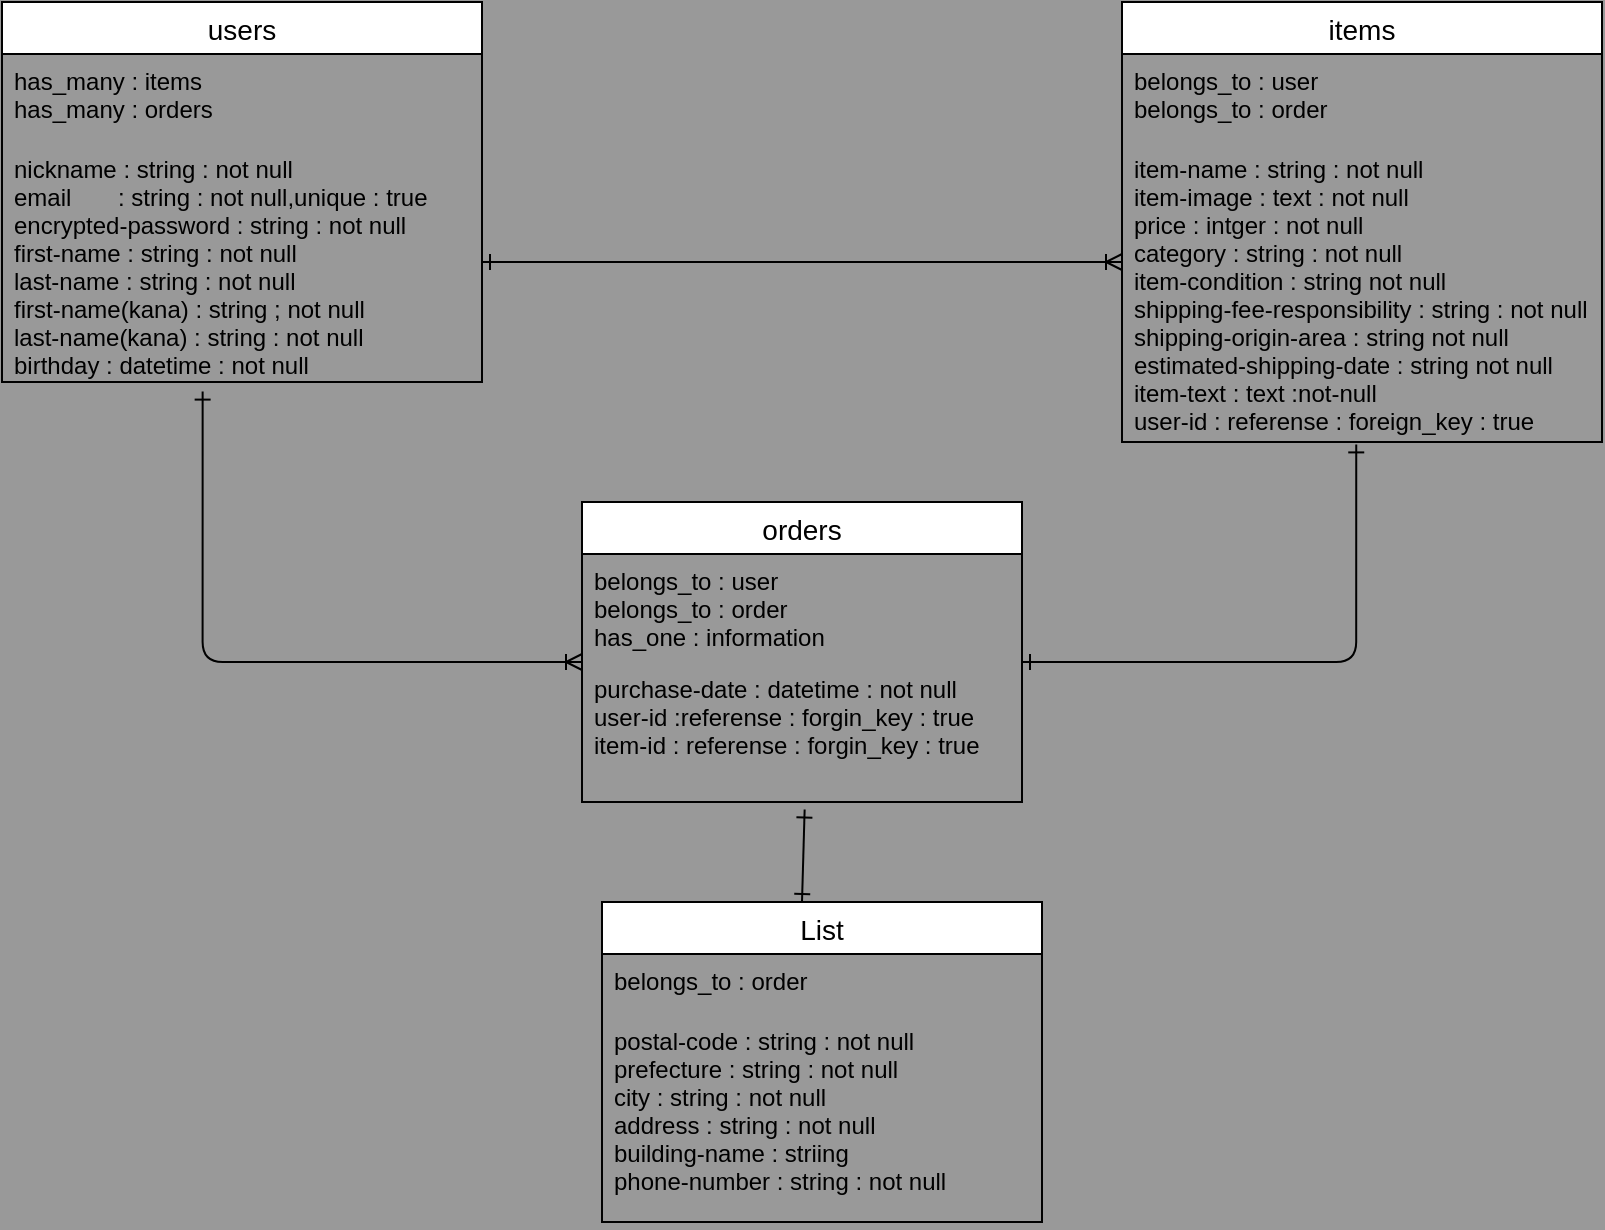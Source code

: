 <mxfile>
    <diagram id="CkgioDQbb29iAAsbqndI" name="ページ1">
        <mxGraphModel dx="269" dy="571" grid="1" gridSize="10" guides="1" tooltips="1" connect="1" arrows="1" fold="1" page="1" pageScale="1" pageWidth="827" pageHeight="1169" background="#999999" math="0" shadow="0">
            <root>
                <mxCell id="0"/>
                <mxCell id="1" parent="0"/>
                <mxCell id="9" value="" style="edgeStyle=entityRelationEdgeStyle;fontSize=12;html=1;endArrow=ERoneToMany;startArrow=ERone;exitX=1;exitY=0.5;exitDx=0;exitDy=0;rounded=0;startFill=0;" parent="1" edge="1">
                    <mxGeometry width="100" height="100" relative="1" as="geometry">
                        <mxPoint x="280" y="160" as="sourcePoint"/>
                        <mxPoint x="600" y="160" as="targetPoint"/>
                    </mxGeometry>
                </mxCell>
                <mxCell id="18" value="" style="endArrow=ERone;html=1;rounded=0;targetPerimeterSpacing=6;exitX=0.506;exitY=1.054;exitDx=0;exitDy=0;entryX=0.5;entryY=0;entryDx=0;entryDy=0;startArrow=ERone;startFill=0;endFill=0;exitPerimeter=0;" parent="1" edge="1" source="46">
                    <mxGeometry relative="1" as="geometry">
                        <mxPoint x="440" y="400" as="sourcePoint"/>
                        <mxPoint x="440" y="480" as="targetPoint"/>
                    </mxGeometry>
                </mxCell>
                <mxCell id="44" value="orders" style="swimlane;fontStyle=0;childLayout=stackLayout;horizontal=1;startSize=26;horizontalStack=0;resizeParent=1;resizeParentMax=0;resizeLast=0;collapsible=1;marginBottom=0;align=center;fontSize=14;" parent="1" vertex="1">
                    <mxGeometry x="330" y="280" width="220" height="150" as="geometry"/>
                </mxCell>
                <mxCell id="45" value="belongs_to : user&#10;belongs_to : order&#10;has_one : information" style="text;strokeColor=none;fillColor=none;spacingLeft=4;spacingRight=4;overflow=hidden;rotatable=0;points=[[0,0.5],[1,0.5]];portConstraint=eastwest;fontSize=12;" parent="44" vertex="1">
                    <mxGeometry y="26" width="220" height="54" as="geometry"/>
                </mxCell>
                <mxCell id="46" value="purchase-date : datetime : not null&#10;user-id :referense : forgin_key : true&#10;item-id : referense : forgin_key : true" style="text;strokeColor=none;fillColor=none;spacingLeft=4;spacingRight=4;overflow=hidden;rotatable=0;points=[[0,0.5],[1,0.5]];portConstraint=eastwest;fontSize=12;" parent="44" vertex="1">
                    <mxGeometry y="80" width="220" height="70" as="geometry"/>
                </mxCell>
                <mxCell id="50" value="users" style="swimlane;fontStyle=0;childLayout=stackLayout;horizontal=1;startSize=26;horizontalStack=0;resizeParent=1;resizeParentMax=0;resizeLast=0;collapsible=1;marginBottom=0;align=center;fontSize=14;" vertex="1" parent="1">
                    <mxGeometry x="40" y="30" width="240" height="190" as="geometry"/>
                </mxCell>
                <mxCell id="51" value="has_many : items&#10;has_many : orders" style="text;strokeColor=none;fillColor=none;spacingLeft=4;spacingRight=4;overflow=hidden;rotatable=0;points=[[0,0.5],[1,0.5]];portConstraint=eastwest;fontSize=12;" vertex="1" parent="50">
                    <mxGeometry y="26" width="240" height="44" as="geometry"/>
                </mxCell>
                <mxCell id="52" value="nickname : string : not null&#10;email       : string : not null,unique : true&#10;encrypted-password : string : not null&#10;first-name : string : not null&#10;last-name : string : not null&#10;first-name(kana) : string ; not null&#10;last-name(kana) : string : not null&#10;birthday : datetime : not null" style="text;strokeColor=none;fillColor=none;spacingLeft=4;spacingRight=4;overflow=hidden;rotatable=0;points=[[0,0.5],[1,0.5]];portConstraint=eastwest;fontSize=12;" vertex="1" parent="50">
                    <mxGeometry y="70" width="240" height="120" as="geometry"/>
                </mxCell>
                <mxCell id="54" value="items" style="swimlane;fontStyle=0;childLayout=stackLayout;horizontal=1;startSize=26;horizontalStack=0;resizeParent=1;resizeParentMax=0;resizeLast=0;collapsible=1;marginBottom=0;align=center;fontSize=14;" vertex="1" parent="1">
                    <mxGeometry x="600" y="30" width="240" height="220" as="geometry"/>
                </mxCell>
                <mxCell id="55" value="belongs_to : user&#10;belongs_to : order" style="text;strokeColor=none;fillColor=none;spacingLeft=4;spacingRight=4;overflow=hidden;rotatable=0;points=[[0,0.5],[1,0.5]];portConstraint=eastwest;fontSize=12;" vertex="1" parent="54">
                    <mxGeometry y="26" width="240" height="44" as="geometry"/>
                </mxCell>
                <mxCell id="56" value="item-name : string : not null&#10;item-image : text : not null&#10;price : intger : not null&#10;category : string : not null&#10;item-condition : string not null&#10;shipping-fee-responsibility : string : not null&#10;shipping-origin-area : string not null&#10;estimated-shipping-date : string not null&#10;item-text : text :not-null&#10;user-id : referense : foreign_key : true" style="text;strokeColor=none;fillColor=none;spacingLeft=4;spacingRight=4;overflow=hidden;rotatable=0;points=[[0,0.5],[1,0.5]];portConstraint=eastwest;fontSize=12;" vertex="1" parent="54">
                    <mxGeometry y="70" width="240" height="150" as="geometry"/>
                </mxCell>
                <mxCell id="61" value="" style="edgeStyle=orthogonalEdgeStyle;fontSize=12;html=1;endArrow=ERoneToMany;exitX=0.418;exitY=1.04;exitDx=0;exitDy=0;exitPerimeter=0;startArrow=ERone;startFill=0;" edge="1" parent="1" source="52">
                    <mxGeometry width="100" height="100" relative="1" as="geometry">
                        <mxPoint x="130" y="360" as="sourcePoint"/>
                        <mxPoint x="330" y="360" as="targetPoint"/>
                        <Array as="points">
                            <mxPoint x="140" y="360"/>
                        </Array>
                    </mxGeometry>
                </mxCell>
                <mxCell id="62" value="" style="edgeStyle=orthogonalEdgeStyle;fontSize=12;html=1;endArrow=ERone;entryX=0.488;entryY=1.008;entryDx=0;entryDy=0;entryPerimeter=0;endFill=0;startArrow=ERone;startFill=0;" edge="1" parent="1" target="56">
                    <mxGeometry width="100" height="100" relative="1" as="geometry">
                        <mxPoint x="550" y="360" as="sourcePoint"/>
                        <mxPoint x="650" y="260" as="targetPoint"/>
                        <Array as="points">
                            <mxPoint x="717" y="360"/>
                        </Array>
                    </mxGeometry>
                </mxCell>
                <mxCell id="64" value="List" style="swimlane;fontStyle=0;childLayout=stackLayout;horizontal=1;startSize=26;horizontalStack=0;resizeParent=1;resizeParentMax=0;resizeLast=0;collapsible=1;marginBottom=0;align=center;fontSize=14;" vertex="1" parent="1">
                    <mxGeometry x="340" y="480" width="220" height="160" as="geometry"/>
                </mxCell>
                <mxCell id="65" value="belongs_to : order" style="text;strokeColor=none;fillColor=none;spacingLeft=4;spacingRight=4;overflow=hidden;rotatable=0;points=[[0,0.5],[1,0.5]];portConstraint=eastwest;fontSize=12;" vertex="1" parent="64">
                    <mxGeometry y="26" width="220" height="30" as="geometry"/>
                </mxCell>
                <mxCell id="66" value="postal-code : string : not null&#10;prefecture : string : not null&#10;city : string : not null&#10;address : string : not null&#10;building-name : striing&#10;phone-number : string : not null" style="text;strokeColor=none;fillColor=none;spacingLeft=4;spacingRight=4;overflow=hidden;rotatable=0;points=[[0,0.5],[1,0.5]];portConstraint=eastwest;fontSize=12;" vertex="1" parent="64">
                    <mxGeometry y="56" width="220" height="104" as="geometry"/>
                </mxCell>
            </root>
        </mxGraphModel>
    </diagram>
</mxfile>
